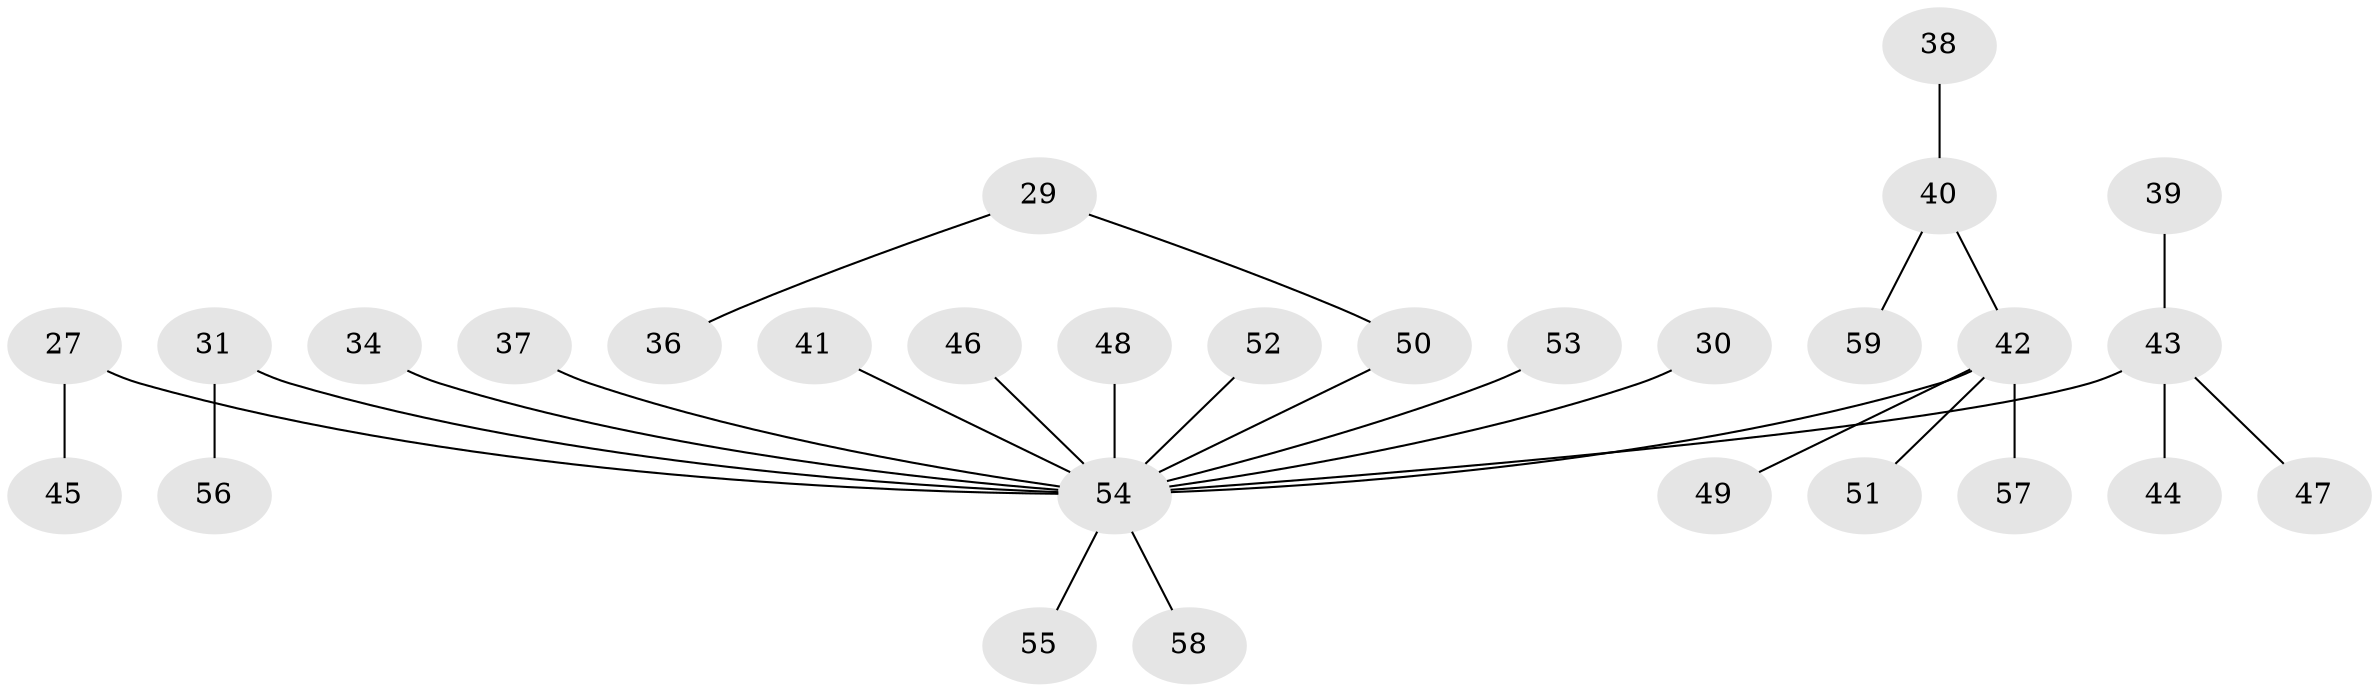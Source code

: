 // original degree distribution, {2: 0.2033898305084746, 6: 0.01694915254237288, 7: 0.01694915254237288, 1: 0.5254237288135594, 4: 0.06779661016949153, 5: 0.01694915254237288, 3: 0.15254237288135594}
// Generated by graph-tools (version 1.1) at 2025/53/03/09/25 04:53:12]
// undirected, 29 vertices, 28 edges
graph export_dot {
graph [start="1"]
  node [color=gray90,style=filled];
  27;
  29;
  30;
  31;
  34;
  36;
  37 [super="+25"];
  38;
  39;
  40 [super="+26"];
  41;
  42 [super="+32+28"];
  43 [super="+33+35+21"];
  44;
  45;
  46;
  47;
  48;
  49;
  50 [super="+10"];
  51;
  52;
  53;
  54 [super="+24"];
  55;
  56;
  57;
  58;
  59;
  27 -- 45;
  27 -- 54;
  29 -- 36;
  29 -- 50;
  30 -- 54;
  31 -- 56;
  31 -- 54;
  34 -- 54;
  37 -- 54;
  38 -- 40;
  39 -- 43;
  40 -- 42;
  40 -- 59;
  41 -- 54;
  42 -- 49;
  42 -- 51;
  42 -- 54;
  42 -- 57;
  43 -- 44;
  43 -- 47;
  43 -- 54;
  46 -- 54;
  48 -- 54;
  50 -- 54;
  52 -- 54;
  53 -- 54;
  54 -- 58;
  54 -- 55;
}
